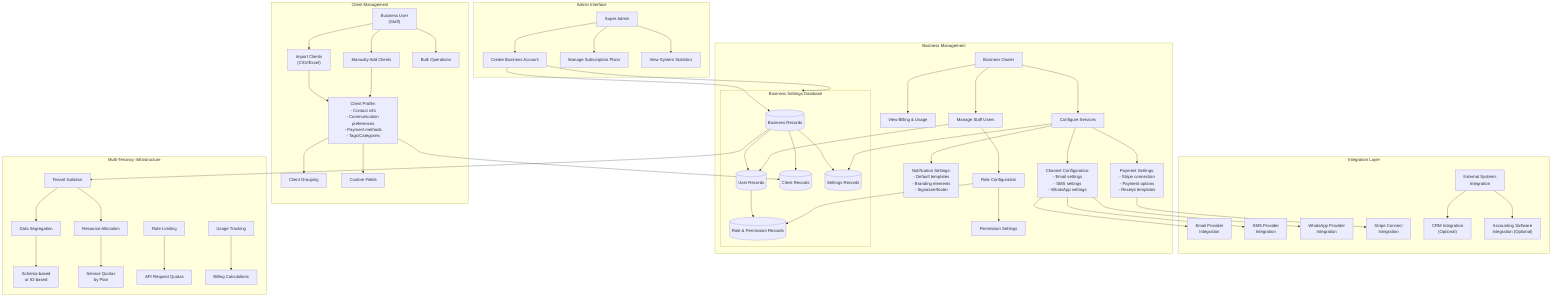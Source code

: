 flowchart TD
    subgraph AdminInterface["Admin Interface"]
        SuperAdmin["Super Admin"] --> CreateBusiness["Create Business Account"]
        SuperAdmin --> ManagePlans["Manage Subscription Plans"]
        SuperAdmin --> ViewStats["View System Statistics"]
    end

    subgraph BusinessManagement["Business Management"]
        CreateBusiness --> BusinessSettings["Business Settings:<br>- Name/Details<br>- Branding<br>- Default settings<br>- Billing info"]
        
        BusinessOwner["Business Owner"] --> ManageUsers["Manage Staff Users"]
        BusinessOwner --> ConfigServices["Configure Services"]
        BusinessOwner --> ViewBilling["View Billing & Usage"]
        
        ManageUsers --> RoleConfig["Role Configuration"]
        RoleConfig --> Permissions["Permission Settings"]
        
        ConfigServices --> NotifConfig["Notification Settings:<br>- Default templates<br>- Branding elements<br>- Signature/footer"]
        ConfigServices --> ChannelConfig["Channel Configuration:<br>- Email settings<br>- SMS settings<br>- WhatsApp settings"]
        ConfigServices --> PaymentConfig["Payment Settings:<br>- Stripe connection<br>- Payment options<br>- Receipt templates"]
    end

    subgraph ClientManagement["Client Management"]
        BusinessUser["Business User<br>(Staff)"] --> ImportClients["Import Clients<br>(CSV/Excel)"]
        BusinessUser --> ManualAdd["Manually Add Clients"]
        BusinessUser --> BulkOperations["Bulk Operations"]
        
        ImportClients & ManualAdd --> ClientProfile["Client Profile:<br>- Contact info<br>- Communication preferences<br>- Payment methods<br>- Tags/Categories"]
        
        ClientProfile --> ClientGroups["Client Grouping"]
        ClientProfile --> CustomFields["Custom Fields"]
    end

    subgraph IntegrationLayer["Integration Layer"]
        ChannelConfig --> EmailProvider["Email Provider<br>Integration"]
        ChannelConfig --> SMSProvider["SMS Provider<br>Integration"]
        ChannelConfig --> WhatsAppProvider["WhatsApp Provider<br>Integration"]
        
        PaymentConfig --> StripeConnect["Stripe Connect<br>Integration"]
        
        ExternalSystems["External Systems<br>Integration"] --> CRMIntegration["CRM Integration<br>(Optional)"]
        ExternalSystems --> AccountingInteg["Accounting Software<br>Integration (Optional)"]
    end

    subgraph BusinessSettings["Business Settings Database"]
        BusinessRecords[(Business Records)]
        UserRecords[(User Records)]
        RoleRecords[(Role & Permission Records)]
        ClientRecords[(Client Records)]
        SettingsRecords[(Settings Records)]
        
        BusinessRecords --> UserRecords
        BusinessRecords --> ClientRecords
        BusinessRecords --> SettingsRecords
        UserRecords --> RoleRecords
    end

    subgraph MultiTenancy["Multi-Tenancy Infrastructure"]
        TenantIsolation["Tenant Isolation"] --> DataSegregation["Data Segregation"]
        TenantIsolation --> ResourceAllocation["Resource Allocation"]
        
        DataSegregation --> SchemaApproach["Schema-based<br>or ID-based"]
        ResourceAllocation --> Quotas["Service Quotas<br>by Plan"]
        
        RateLimiting["Rate Limiting"] --> APIQuotas["API Request Quotas"]
        UsageTracking["Usage Tracking"] --> BillingCalc["Billing Calculations"]
    end

    CreateBusiness --> BusinessRecords
    ManageUsers --> UserRecords
    RoleConfig --> RoleRecords
    ClientProfile --> ClientRecords
    ConfigServices --> SettingsRecords
    
    BusinessRecords --> TenantIsolation